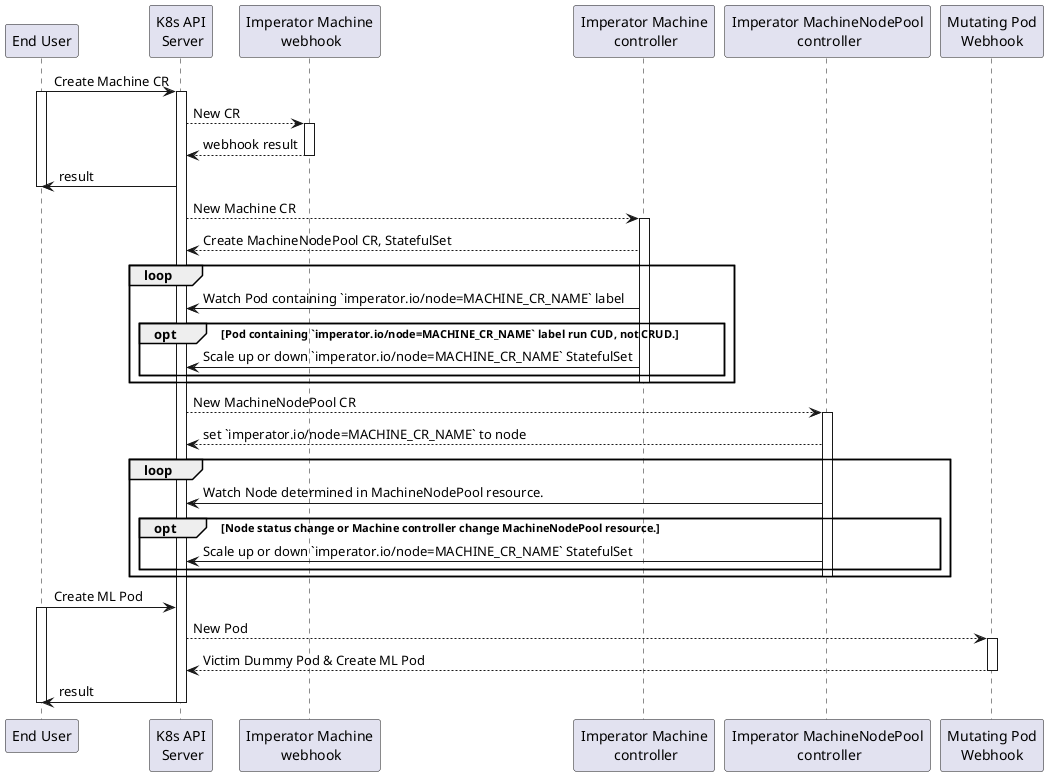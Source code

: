 @startuml
'https://plantuml.com/sequence-diagram

participant "End User" as User order 1
participant "K8s API\n Server" as APIServer order 2
participant "Imperator Machine\n webhook" as MachineWebhook order 3
participant "Imperator Machine\n controller" as MachineController order 4
participant "Imperator MachineNodePool\n controller" as MachineNodePoolController order 5
participant "Mutating Pod\nWebhook" as PodWebhook order 6

User -> APIServer: Create Machine CR
activate User
activate APIServer

APIServer --> MachineWebhook: New CR
activate MachineWebhook

MachineWebhook --> APIServer: webhook result
deactivate MachineWebhook

APIServer -> User: result
deactivate User

APIServer --> MachineController: New Machine CR
activate MachineController

MachineController --> APIServer: Create MachineNodePool CR, StatefulSet

loop
  MachineController -> APIServer: Watch Pod containing `imperator.io/node=MACHINE_CR_NAME` label
  opt Pod containing `imperator.io/node=MACHINE_CR_NAME` label run CUD, not CRUD.
    MachineController -> APIServer: Scale up or down `imperator.io/node=MACHINE_CR_NAME` StatefulSet
  end
  deactivate MachineController
end

APIServer --> MachineNodePoolController: New MachineNodePool CR
activate MachineNodePoolController

MachineNodePoolController --> APIServer: set `imperator.io/node=MACHINE_CR_NAME` to node

loop
  MachineNodePoolController -> APIServer: Watch Node determined in MachineNodePool resource.
  opt Node status change or Machine controller change MachineNodePool resource.
    MachineNodePoolController -> APIServer: Scale up or down `imperator.io/node=MACHINE_CR_NAME` StatefulSet
  end
  deactivate MachineNodePoolController
end

User -> APIServer: Create ML Pod
activate User

APIServer --> PodWebhook: New Pod
activate PodWebhook
PodWebhook ---> APIServer: Victim Dummy Pod & Create ML Pod
deactivate PodWebhook
APIServer -> User: result
deactivate User

deactivate APIServer

@enduml
